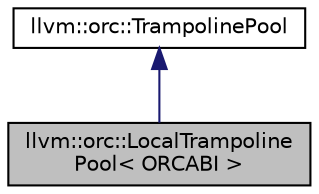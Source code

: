 digraph "llvm::orc::LocalTrampolinePool&lt; ORCABI &gt;"
{
 // LATEX_PDF_SIZE
  bgcolor="transparent";
  edge [fontname="Helvetica",fontsize="10",labelfontname="Helvetica",labelfontsize="10"];
  node [fontname="Helvetica",fontsize="10",shape="box"];
  Node1 [label="llvm::orc::LocalTrampoline\lPool\< ORCABI \>",height=0.2,width=0.4,color="black", fillcolor="grey75", style="filled", fontcolor="black",tooltip="A trampoline pool for trampolines within the current process."];
  Node2 -> Node1 [dir="back",color="midnightblue",fontsize="10",style="solid",fontname="Helvetica"];
  Node2 [label="llvm::orc::TrampolinePool",height=0.2,width=0.4,color="black",URL="$classllvm_1_1orc_1_1TrampolinePool.html",tooltip="Base class for pools of compiler re-entry trampolines."];
}
